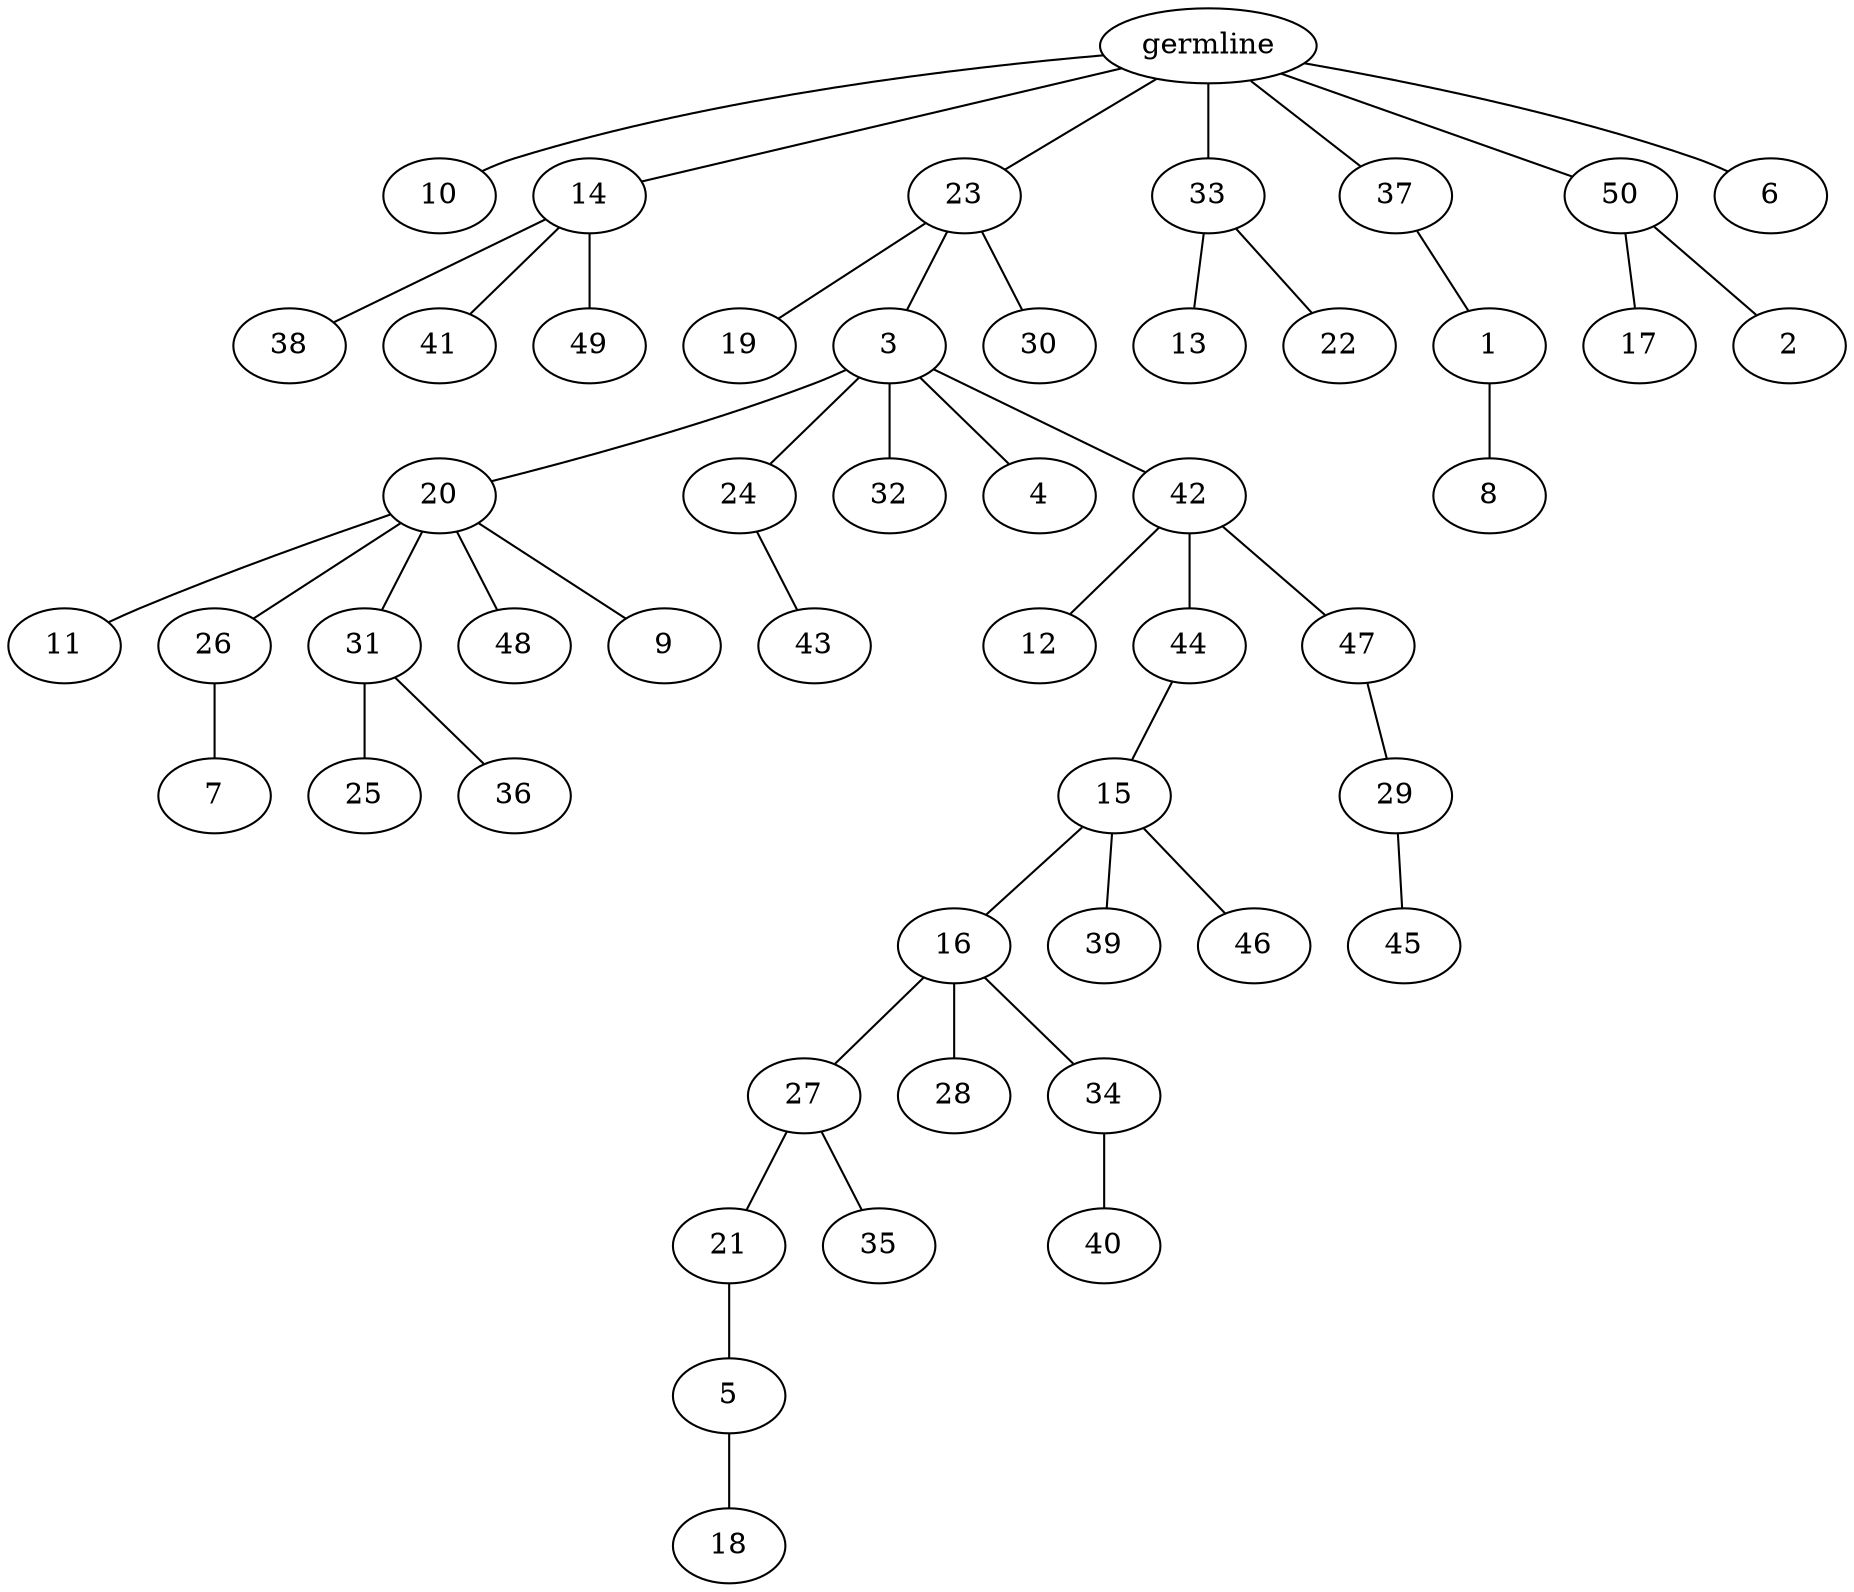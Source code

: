 graph tree {
    "140410783911552" [label="germline"];
    "140410783967264" [label="10"];
    "140410783965344" [label="14"];
    "140410783967696" [label="38"];
    "140410783967792" [label="41"];
    "140410783965920" [label="49"];
    "140410783968560" [label="23"];
    "140410783967552" [label="19"];
    "140410783967072" [label="3"];
    "140410783966928" [label="20"];
    "140410783967024" [label="11"];
    "140410783967984" [label="26"];
    "140410783966880" [label="7"];
    "140410783968944" [label="31"];
    "140410783968128" [label="25"];
    "140410783968992" [label="36"];
    "140410783965824" [label="48"];
    "140410783968224" [label="9"];
    "140410783966832" [label="24"];
    "140410783912144" [label="43"];
    "140410783968656" [label="32"];
    "140410783912576" [label="4"];
    "140410783912000" [label="42"];
    "140410775341616" [label="12"];
    "140410783912048" [label="44"];
    "140410783912816" [label="15"];
    "140410783913296" [label="16"];
    "140410783913584" [label="27"];
    "140410783913872" [label="21"];
    "140410783914160" [label="5"];
    "140410783914448" [label="18"];
    "140410783914688" [label="35"];
    "140410783915264" [label="28"];
    "140410783914400" [label="34"];
    "140410783913680" [label="40"];
    "140410783914880" [label="39"];
    "140410783914928" [label="46"];
    "140410783913536" [label="47"];
    "140410783915552" [label="29"];
    "140410783914832" [label="45"];
    "140410783966352" [label="30"];
    "140410783967936" [label="33"];
    "140410783914640" [label="13"];
    "140410783915984" [label="22"];
    "140410783966544" [label="37"];
    "140410783913344" [label="1"];
    "140410783915504" [label="8"];
    "140410783915840" [label="50"];
    "140410783915072" [label="17"];
    "140410783915936" [label="2"];
    "140410783915312" [label="6"];
    "140410783911552" -- "140410783967264";
    "140410783911552" -- "140410783965344";
    "140410783911552" -- "140410783968560";
    "140410783911552" -- "140410783967936";
    "140410783911552" -- "140410783966544";
    "140410783911552" -- "140410783915840";
    "140410783911552" -- "140410783915312";
    "140410783965344" -- "140410783967696";
    "140410783965344" -- "140410783967792";
    "140410783965344" -- "140410783965920";
    "140410783968560" -- "140410783967552";
    "140410783968560" -- "140410783967072";
    "140410783968560" -- "140410783966352";
    "140410783967072" -- "140410783966928";
    "140410783967072" -- "140410783966832";
    "140410783967072" -- "140410783968656";
    "140410783967072" -- "140410783912576";
    "140410783967072" -- "140410783912000";
    "140410783966928" -- "140410783967024";
    "140410783966928" -- "140410783967984";
    "140410783966928" -- "140410783968944";
    "140410783966928" -- "140410783965824";
    "140410783966928" -- "140410783968224";
    "140410783967984" -- "140410783966880";
    "140410783968944" -- "140410783968128";
    "140410783968944" -- "140410783968992";
    "140410783966832" -- "140410783912144";
    "140410783912000" -- "140410775341616";
    "140410783912000" -- "140410783912048";
    "140410783912000" -- "140410783913536";
    "140410783912048" -- "140410783912816";
    "140410783912816" -- "140410783913296";
    "140410783912816" -- "140410783914880";
    "140410783912816" -- "140410783914928";
    "140410783913296" -- "140410783913584";
    "140410783913296" -- "140410783915264";
    "140410783913296" -- "140410783914400";
    "140410783913584" -- "140410783913872";
    "140410783913584" -- "140410783914688";
    "140410783913872" -- "140410783914160";
    "140410783914160" -- "140410783914448";
    "140410783914400" -- "140410783913680";
    "140410783913536" -- "140410783915552";
    "140410783915552" -- "140410783914832";
    "140410783967936" -- "140410783914640";
    "140410783967936" -- "140410783915984";
    "140410783966544" -- "140410783913344";
    "140410783913344" -- "140410783915504";
    "140410783915840" -- "140410783915072";
    "140410783915840" -- "140410783915936";
}
